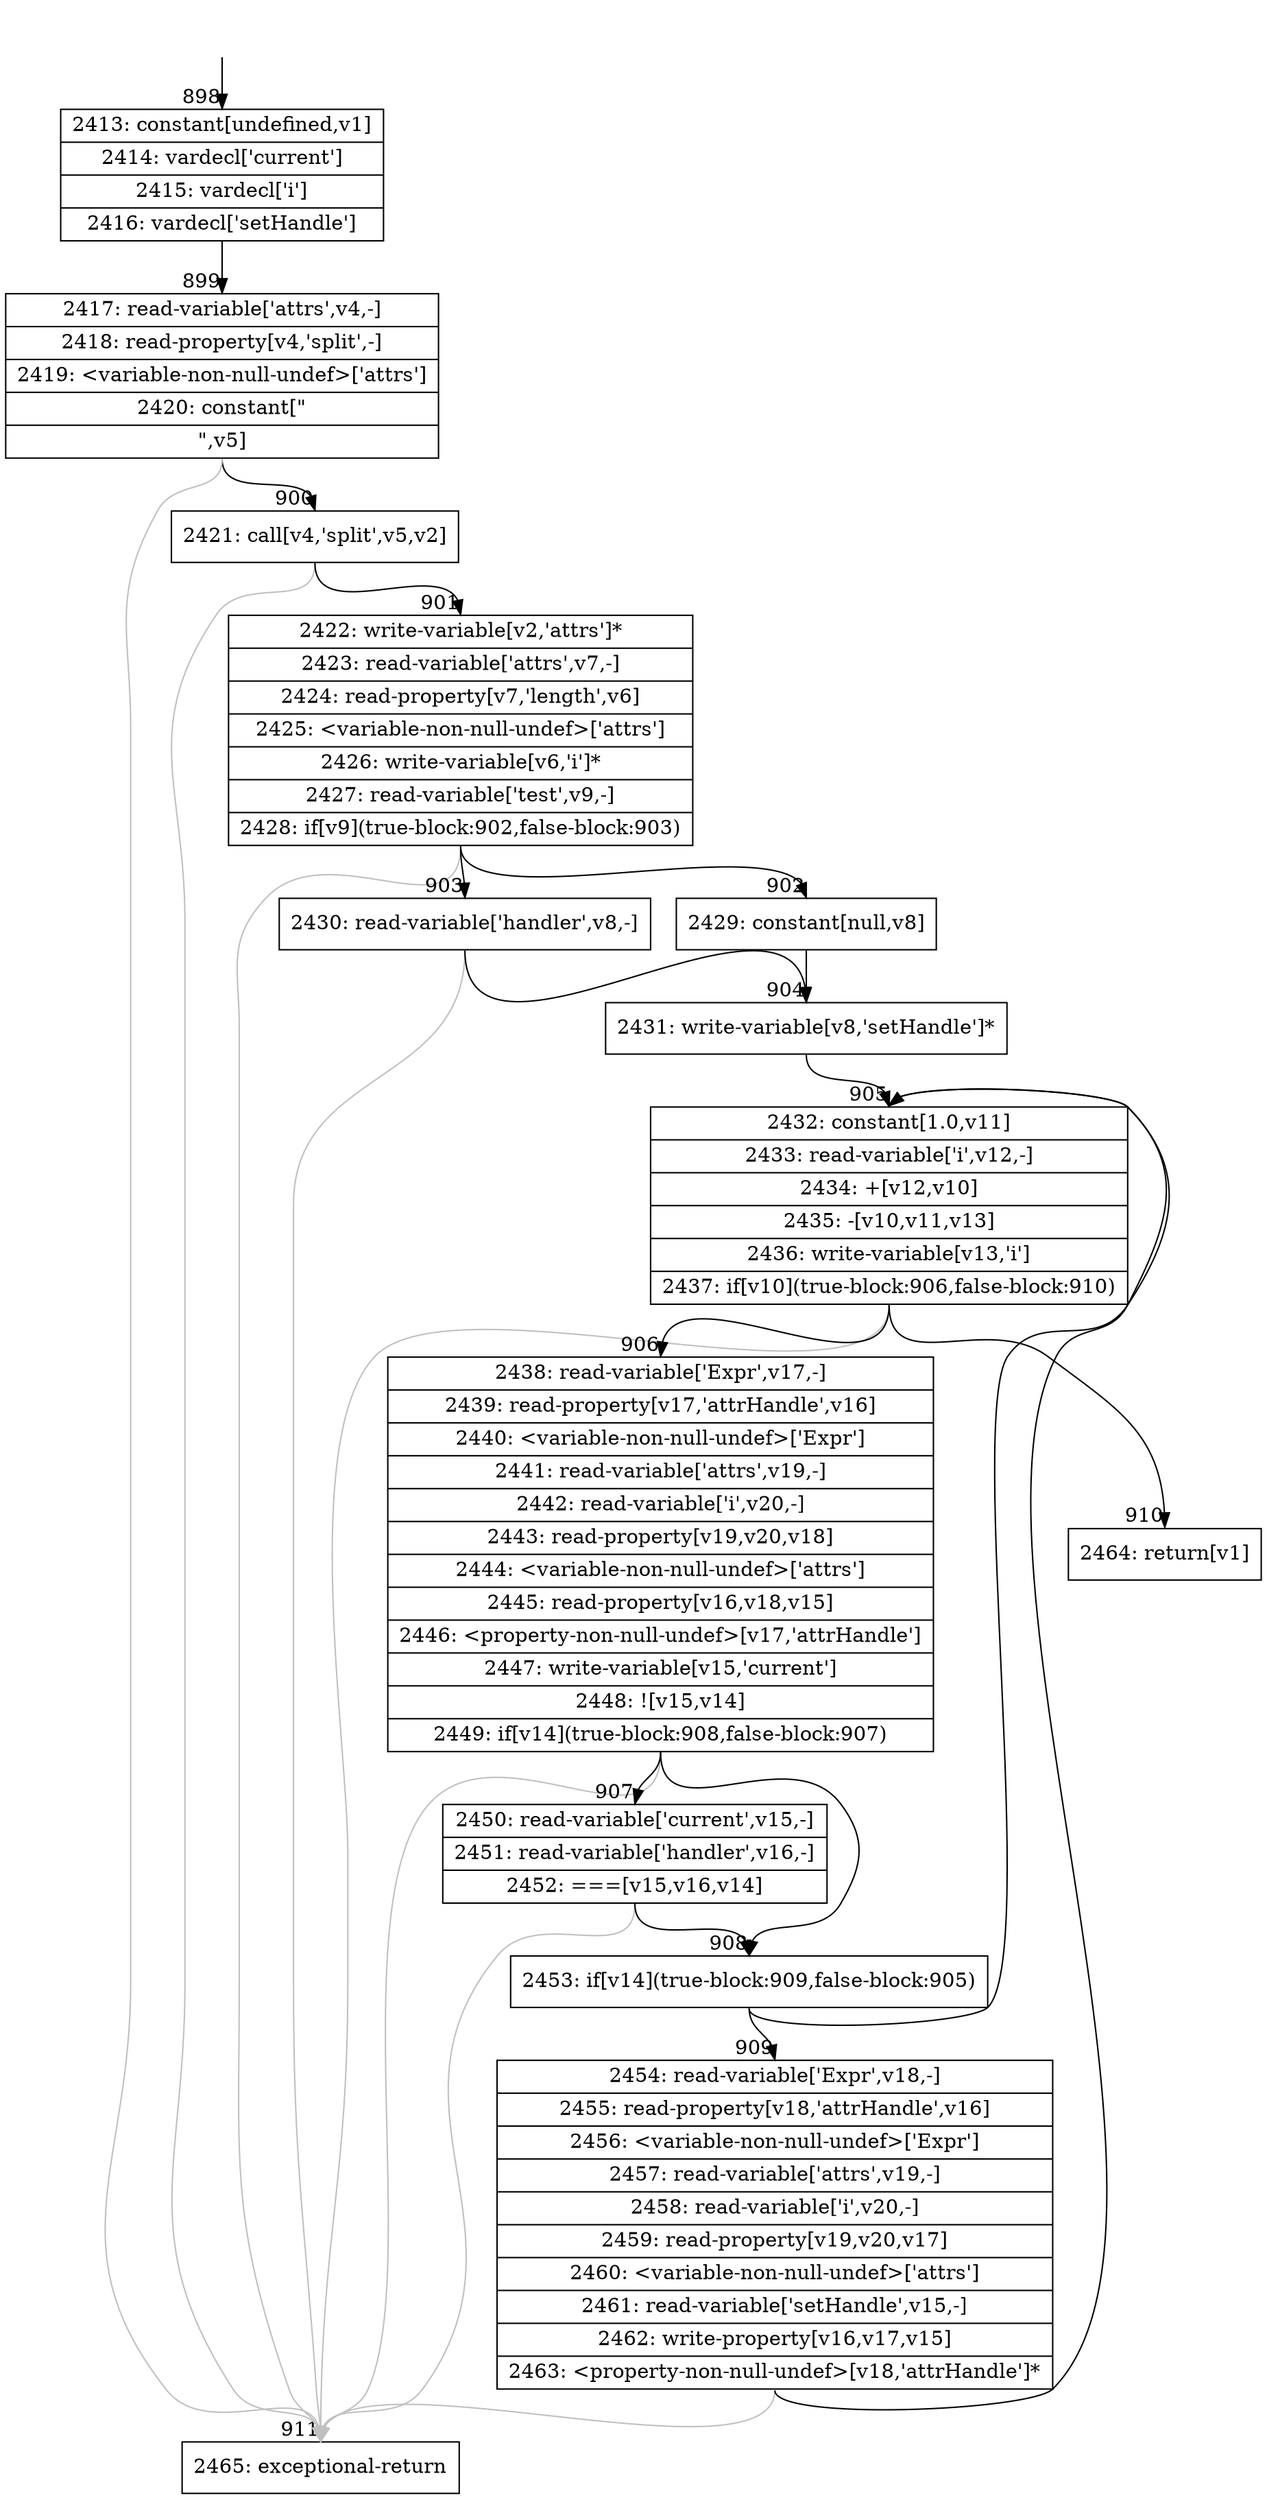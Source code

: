 digraph {
rankdir="TD"
BB_entry62[shape=none,label=""];
BB_entry62 -> BB898 [tailport=s, headport=n, headlabel="    898"]
BB898 [shape=record label="{2413: constant[undefined,v1]|2414: vardecl['current']|2415: vardecl['i']|2416: vardecl['setHandle']}" ] 
BB898 -> BB899 [tailport=s, headport=n, headlabel="      899"]
BB899 [shape=record label="{2417: read-variable['attrs',v4,-]|2418: read-property[v4,'split',-]|2419: \<variable-non-null-undef\>['attrs']|2420: constant[\"|\",v5]}" ] 
BB899 -> BB900 [tailport=s, headport=n, headlabel="      900"]
BB899 -> BB911 [tailport=s, headport=n, color=gray, headlabel="      911"]
BB900 [shape=record label="{2421: call[v4,'split',v5,v2]}" ] 
BB900 -> BB901 [tailport=s, headport=n, headlabel="      901"]
BB900 -> BB911 [tailport=s, headport=n, color=gray]
BB901 [shape=record label="{2422: write-variable[v2,'attrs']*|2423: read-variable['attrs',v7,-]|2424: read-property[v7,'length',v6]|2425: \<variable-non-null-undef\>['attrs']|2426: write-variable[v6,'i']*|2427: read-variable['test',v9,-]|2428: if[v9](true-block:902,false-block:903)}" ] 
BB901 -> BB902 [tailport=s, headport=n, headlabel="      902"]
BB901 -> BB903 [tailport=s, headport=n, headlabel="      903"]
BB901 -> BB911 [tailport=s, headport=n, color=gray]
BB902 [shape=record label="{2429: constant[null,v8]}" ] 
BB902 -> BB904 [tailport=s, headport=n, headlabel="      904"]
BB903 [shape=record label="{2430: read-variable['handler',v8,-]}" ] 
BB903 -> BB904 [tailport=s, headport=n]
BB903 -> BB911 [tailport=s, headport=n, color=gray]
BB904 [shape=record label="{2431: write-variable[v8,'setHandle']*}" ] 
BB904 -> BB905 [tailport=s, headport=n, headlabel="      905"]
BB905 [shape=record label="{2432: constant[1.0,v11]|2433: read-variable['i',v12,-]|2434: +[v12,v10]|2435: -[v10,v11,v13]|2436: write-variable[v13,'i']|2437: if[v10](true-block:906,false-block:910)}" ] 
BB905 -> BB906 [tailport=s, headport=n, headlabel="      906"]
BB905 -> BB910 [tailport=s, headport=n, headlabel="      910"]
BB905 -> BB911 [tailport=s, headport=n, color=gray]
BB906 [shape=record label="{2438: read-variable['Expr',v17,-]|2439: read-property[v17,'attrHandle',v16]|2440: \<variable-non-null-undef\>['Expr']|2441: read-variable['attrs',v19,-]|2442: read-variable['i',v20,-]|2443: read-property[v19,v20,v18]|2444: \<variable-non-null-undef\>['attrs']|2445: read-property[v16,v18,v15]|2446: \<property-non-null-undef\>[v17,'attrHandle']|2447: write-variable[v15,'current']|2448: ![v15,v14]|2449: if[v14](true-block:908,false-block:907)}" ] 
BB906 -> BB908 [tailport=s, headport=n, headlabel="      908"]
BB906 -> BB907 [tailport=s, headport=n, headlabel="      907"]
BB906 -> BB911 [tailport=s, headport=n, color=gray]
BB907 [shape=record label="{2450: read-variable['current',v15,-]|2451: read-variable['handler',v16,-]|2452: ===[v15,v16,v14]}" ] 
BB907 -> BB908 [tailport=s, headport=n]
BB907 -> BB911 [tailport=s, headport=n, color=gray]
BB908 [shape=record label="{2453: if[v14](true-block:909,false-block:905)}" ] 
BB908 -> BB909 [tailport=s, headport=n, headlabel="      909"]
BB908 -> BB905 [tailport=s, headport=n]
BB909 [shape=record label="{2454: read-variable['Expr',v18,-]|2455: read-property[v18,'attrHandle',v16]|2456: \<variable-non-null-undef\>['Expr']|2457: read-variable['attrs',v19,-]|2458: read-variable['i',v20,-]|2459: read-property[v19,v20,v17]|2460: \<variable-non-null-undef\>['attrs']|2461: read-variable['setHandle',v15,-]|2462: write-property[v16,v17,v15]|2463: \<property-non-null-undef\>[v18,'attrHandle']*}" ] 
BB909 -> BB905 [tailport=s, headport=n]
BB909 -> BB911 [tailport=s, headport=n, color=gray]
BB910 [shape=record label="{2464: return[v1]}" ] 
BB911 [shape=record label="{2465: exceptional-return}" ] 
}

